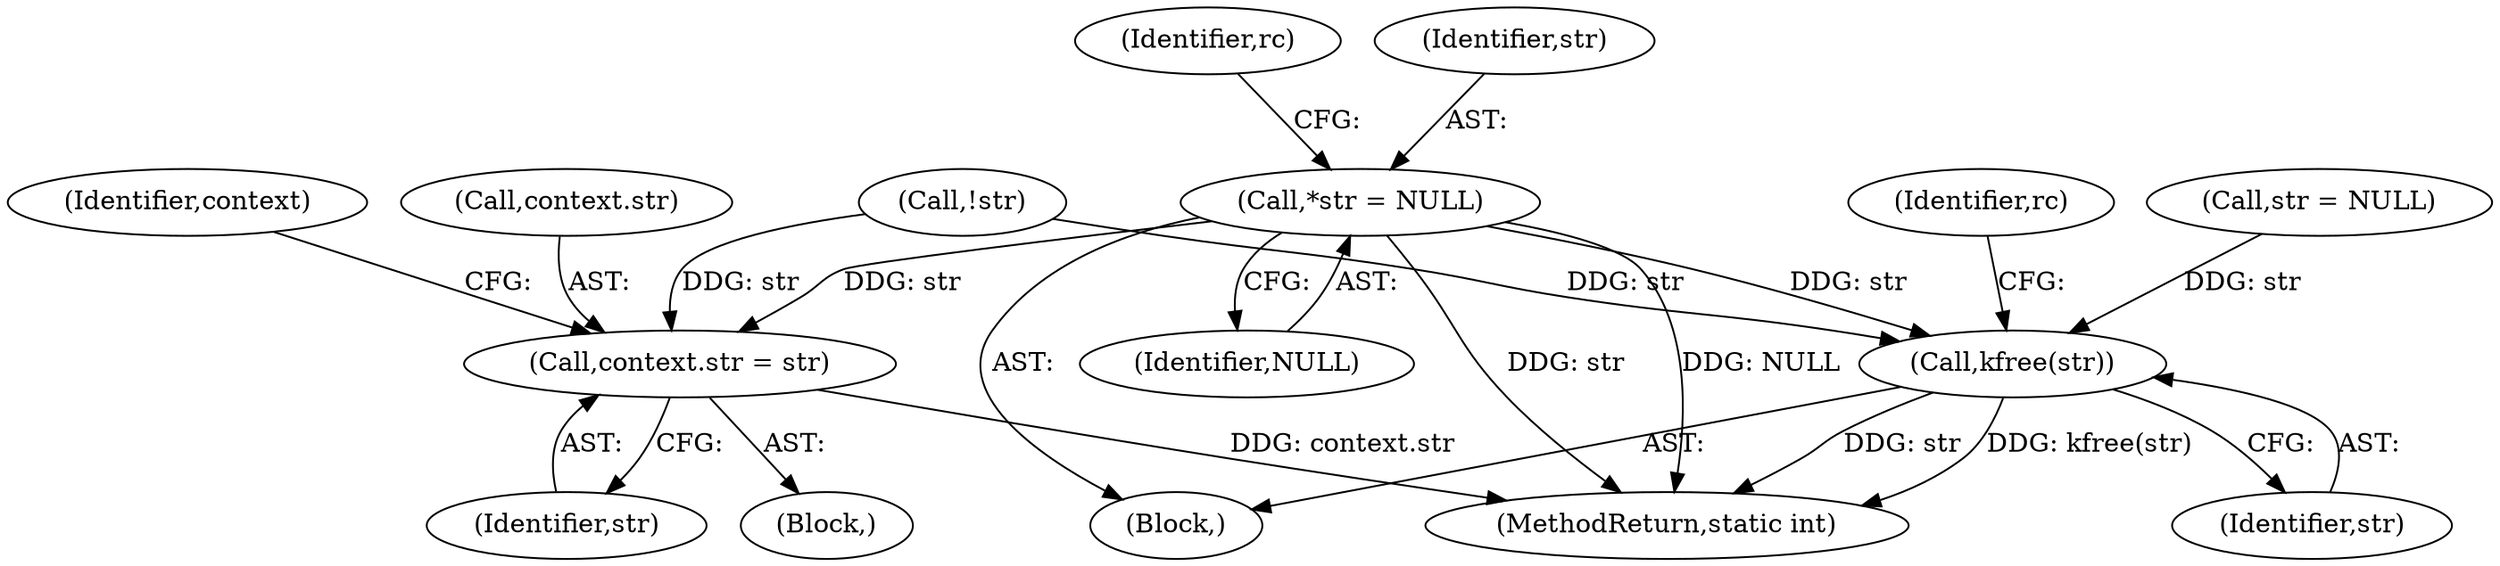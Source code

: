 digraph "0_linux_2172fa709ab32ca60e86179dc67d0857be8e2c98@pointer" {
"1000113" [label="(Call,*str = NULL)"];
"1000227" [label="(Call,context.str = str)"];
"1000262" [label="(Call,kfree(str))"];
"1000262" [label="(Call,kfree(str))"];
"1000234" [label="(Identifier,context)"];
"1000110" [label="(Block,)"];
"1000201" [label="(Call,!str)"];
"1000263" [label="(Identifier,str)"];
"1000231" [label="(Identifier,str)"];
"1000266" [label="(MethodReturn,static int)"];
"1000119" [label="(Identifier,rc)"];
"1000265" [label="(Identifier,rc)"];
"1000226" [label="(Block,)"];
"1000228" [label="(Call,context.str)"];
"1000227" [label="(Call,context.str = str)"];
"1000113" [label="(Call,*str = NULL)"];
"1000115" [label="(Identifier,NULL)"];
"1000237" [label="(Call,str = NULL)"];
"1000114" [label="(Identifier,str)"];
"1000113" -> "1000110"  [label="AST: "];
"1000113" -> "1000115"  [label="CFG: "];
"1000114" -> "1000113"  [label="AST: "];
"1000115" -> "1000113"  [label="AST: "];
"1000119" -> "1000113"  [label="CFG: "];
"1000113" -> "1000266"  [label="DDG: str"];
"1000113" -> "1000266"  [label="DDG: NULL"];
"1000113" -> "1000227"  [label="DDG: str"];
"1000113" -> "1000262"  [label="DDG: str"];
"1000227" -> "1000226"  [label="AST: "];
"1000227" -> "1000231"  [label="CFG: "];
"1000228" -> "1000227"  [label="AST: "];
"1000231" -> "1000227"  [label="AST: "];
"1000234" -> "1000227"  [label="CFG: "];
"1000227" -> "1000266"  [label="DDG: context.str"];
"1000201" -> "1000227"  [label="DDG: str"];
"1000262" -> "1000110"  [label="AST: "];
"1000262" -> "1000263"  [label="CFG: "];
"1000263" -> "1000262"  [label="AST: "];
"1000265" -> "1000262"  [label="CFG: "];
"1000262" -> "1000266"  [label="DDG: str"];
"1000262" -> "1000266"  [label="DDG: kfree(str)"];
"1000201" -> "1000262"  [label="DDG: str"];
"1000237" -> "1000262"  [label="DDG: str"];
}
